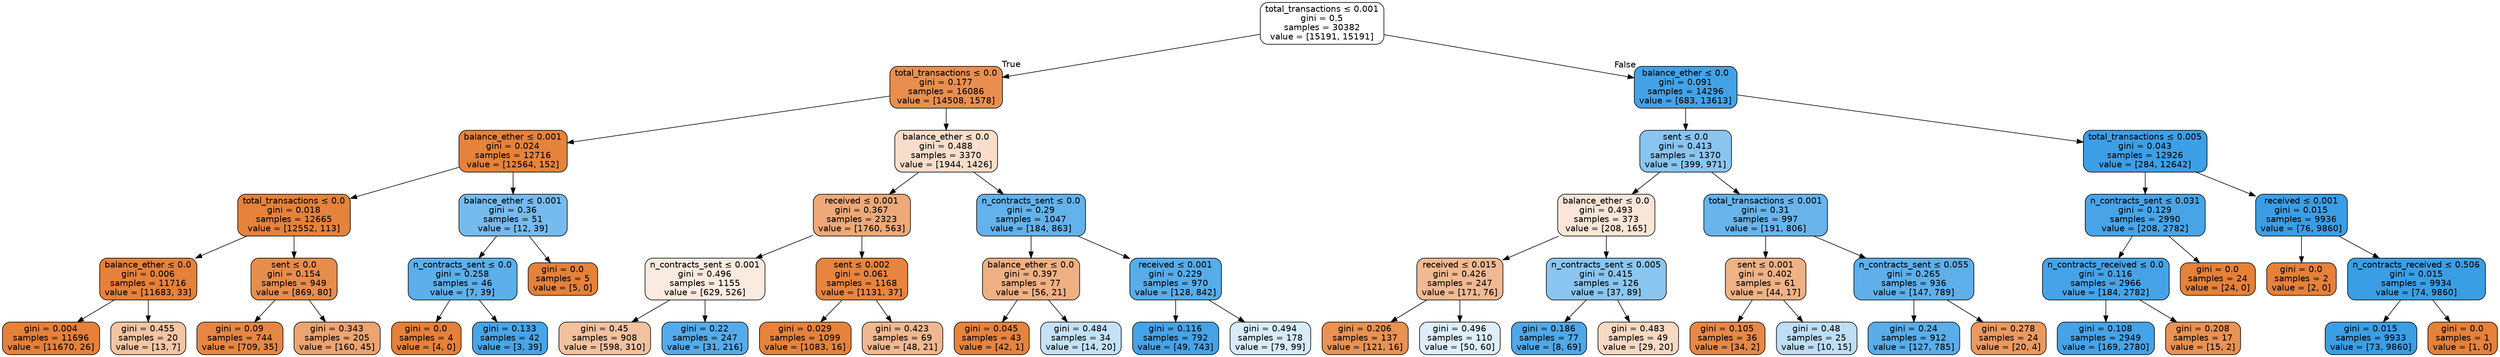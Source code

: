 digraph Tree {
node [shape=box, style="filled, rounded", color="black", fontname=helvetica] ;
edge [fontname=helvetica] ;
0 [label=<total_transactions &le; 0.001<br/>gini = 0.5<br/>samples = 30382<br/>value = [15191, 15191]>, fillcolor="#ffffff"] ;
1 [label=<total_transactions &le; 0.0<br/>gini = 0.177<br/>samples = 16086<br/>value = [14508, 1578]>, fillcolor="#e88f4f"] ;
0 -> 1 [labeldistance=2.5, labelangle=45, headlabel="True"] ;
2 [label=<balance_ether &le; 0.001<br/>gini = 0.024<br/>samples = 12716<br/>value = [12564, 152]>, fillcolor="#e5833b"] ;
1 -> 2 ;
3 [label=<total_transactions &le; 0.0<br/>gini = 0.018<br/>samples = 12665<br/>value = [12552, 113]>, fillcolor="#e5823b"] ;
2 -> 3 ;
4 [label=<balance_ether &le; 0.0<br/>gini = 0.006<br/>samples = 11716<br/>value = [11683, 33]>, fillcolor="#e5813a"] ;
3 -> 4 ;
5 [label=<gini = 0.004<br/>samples = 11696<br/>value = [11670, 26]>, fillcolor="#e58139"] ;
4 -> 5 ;
6 [label=<gini = 0.455<br/>samples = 20<br/>value = [13, 7]>, fillcolor="#f3c5a4"] ;
4 -> 6 ;
7 [label=<sent &le; 0.0<br/>gini = 0.154<br/>samples = 949<br/>value = [869, 80]>, fillcolor="#e78d4b"] ;
3 -> 7 ;
8 [label=<gini = 0.09<br/>samples = 744<br/>value = [709, 35]>, fillcolor="#e68743"] ;
7 -> 8 ;
9 [label=<gini = 0.343<br/>samples = 205<br/>value = [160, 45]>, fillcolor="#eca471"] ;
7 -> 9 ;
10 [label=<balance_ether &le; 0.001<br/>gini = 0.36<br/>samples = 51<br/>value = [12, 39]>, fillcolor="#76bbed"] ;
2 -> 10 ;
11 [label=<n_contracts_sent &le; 0.0<br/>gini = 0.258<br/>samples = 46<br/>value = [7, 39]>, fillcolor="#5dafea"] ;
10 -> 11 ;
12 [label=<gini = 0.0<br/>samples = 4<br/>value = [4, 0]>, fillcolor="#e58139"] ;
11 -> 12 ;
13 [label=<gini = 0.133<br/>samples = 42<br/>value = [3, 39]>, fillcolor="#48a5e7"] ;
11 -> 13 ;
14 [label=<gini = 0.0<br/>samples = 5<br/>value = [5, 0]>, fillcolor="#e58139"] ;
10 -> 14 ;
15 [label=<balance_ether &le; 0.0<br/>gini = 0.488<br/>samples = 3370<br/>value = [1944, 1426]>, fillcolor="#f8ddca"] ;
1 -> 15 ;
16 [label=<received &le; 0.001<br/>gini = 0.367<br/>samples = 2323<br/>value = [1760, 563]>, fillcolor="#eda978"] ;
15 -> 16 ;
17 [label=<n_contracts_sent &le; 0.001<br/>gini = 0.496<br/>samples = 1155<br/>value = [629, 526]>, fillcolor="#fbeadf"] ;
16 -> 17 ;
18 [label=<gini = 0.45<br/>samples = 908<br/>value = [598, 310]>, fillcolor="#f2c2a0"] ;
17 -> 18 ;
19 [label=<gini = 0.22<br/>samples = 247<br/>value = [31, 216]>, fillcolor="#55abe9"] ;
17 -> 19 ;
20 [label=<sent &le; 0.002<br/>gini = 0.061<br/>samples = 1168<br/>value = [1131, 37]>, fillcolor="#e6853f"] ;
16 -> 20 ;
21 [label=<gini = 0.029<br/>samples = 1099<br/>value = [1083, 16]>, fillcolor="#e5833c"] ;
20 -> 21 ;
22 [label=<gini = 0.423<br/>samples = 69<br/>value = [48, 21]>, fillcolor="#f0b890"] ;
20 -> 22 ;
23 [label=<n_contracts_sent &le; 0.0<br/>gini = 0.29<br/>samples = 1047<br/>value = [184, 863]>, fillcolor="#63b2eb"] ;
15 -> 23 ;
24 [label=<balance_ether &le; 0.0<br/>gini = 0.397<br/>samples = 77<br/>value = [56, 21]>, fillcolor="#efb083"] ;
23 -> 24 ;
25 [label=<gini = 0.045<br/>samples = 43<br/>value = [42, 1]>, fillcolor="#e6843e"] ;
24 -> 25 ;
26 [label=<gini = 0.484<br/>samples = 34<br/>value = [14, 20]>, fillcolor="#c4e2f7"] ;
24 -> 26 ;
27 [label=<received &le; 0.001<br/>gini = 0.229<br/>samples = 970<br/>value = [128, 842]>, fillcolor="#57ace9"] ;
23 -> 27 ;
28 [label=<gini = 0.116<br/>samples = 792<br/>value = [49, 743]>, fillcolor="#46a3e7"] ;
27 -> 28 ;
29 [label=<gini = 0.494<br/>samples = 178<br/>value = [79, 99]>, fillcolor="#d7ebfa"] ;
27 -> 29 ;
30 [label=<balance_ether &le; 0.0<br/>gini = 0.091<br/>samples = 14296<br/>value = [683, 13613]>, fillcolor="#43a2e6"] ;
0 -> 30 [labeldistance=2.5, labelangle=-45, headlabel="False"] ;
31 [label=<sent &le; 0.0<br/>gini = 0.413<br/>samples = 1370<br/>value = [399, 971]>, fillcolor="#8ac5f0"] ;
30 -> 31 ;
32 [label=<balance_ether &le; 0.0<br/>gini = 0.493<br/>samples = 373<br/>value = [208, 165]>, fillcolor="#fae5d6"] ;
31 -> 32 ;
33 [label=<received &le; 0.015<br/>gini = 0.426<br/>samples = 247<br/>value = [171, 76]>, fillcolor="#f1b991"] ;
32 -> 33 ;
34 [label=<gini = 0.206<br/>samples = 137<br/>value = [121, 16]>, fillcolor="#e89253"] ;
33 -> 34 ;
35 [label=<gini = 0.496<br/>samples = 110<br/>value = [50, 60]>, fillcolor="#deeffb"] ;
33 -> 35 ;
36 [label=<n_contracts_sent &le; 0.005<br/>gini = 0.415<br/>samples = 126<br/>value = [37, 89]>, fillcolor="#8bc6f0"] ;
32 -> 36 ;
37 [label=<gini = 0.186<br/>samples = 77<br/>value = [8, 69]>, fillcolor="#50a8e8"] ;
36 -> 37 ;
38 [label=<gini = 0.483<br/>samples = 49<br/>value = [29, 20]>, fillcolor="#f7d8c2"] ;
36 -> 38 ;
39 [label=<total_transactions &le; 0.001<br/>gini = 0.31<br/>samples = 997<br/>value = [191, 806]>, fillcolor="#68b4eb"] ;
31 -> 39 ;
40 [label=<sent &le; 0.001<br/>gini = 0.402<br/>samples = 61<br/>value = [44, 17]>, fillcolor="#efb286"] ;
39 -> 40 ;
41 [label=<gini = 0.105<br/>samples = 36<br/>value = [34, 2]>, fillcolor="#e78845"] ;
40 -> 41 ;
42 [label=<gini = 0.48<br/>samples = 25<br/>value = [10, 15]>, fillcolor="#bddef6"] ;
40 -> 42 ;
43 [label=<n_contracts_sent &le; 0.055<br/>gini = 0.265<br/>samples = 936<br/>value = [147, 789]>, fillcolor="#5eafea"] ;
39 -> 43 ;
44 [label=<gini = 0.24<br/>samples = 912<br/>value = [127, 785]>, fillcolor="#59ade9"] ;
43 -> 44 ;
45 [label=<gini = 0.278<br/>samples = 24<br/>value = [20, 4]>, fillcolor="#ea9a61"] ;
43 -> 45 ;
46 [label=<total_transactions &le; 0.005<br/>gini = 0.043<br/>samples = 12926<br/>value = [284, 12642]>, fillcolor="#3d9fe6"] ;
30 -> 46 ;
47 [label=<n_contracts_sent &le; 0.031<br/>gini = 0.129<br/>samples = 2990<br/>value = [208, 2782]>, fillcolor="#48a4e7"] ;
46 -> 47 ;
48 [label=<n_contracts_received &le; 0.0<br/>gini = 0.116<br/>samples = 2966<br/>value = [184, 2782]>, fillcolor="#46a3e7"] ;
47 -> 48 ;
49 [label=<gini = 0.108<br/>samples = 2949<br/>value = [169, 2780]>, fillcolor="#45a3e7"] ;
48 -> 49 ;
50 [label=<gini = 0.208<br/>samples = 17<br/>value = [15, 2]>, fillcolor="#e89253"] ;
48 -> 50 ;
51 [label=<gini = 0.0<br/>samples = 24<br/>value = [24, 0]>, fillcolor="#e58139"] ;
47 -> 51 ;
52 [label=<received &le; 0.001<br/>gini = 0.015<br/>samples = 9936<br/>value = [76, 9860]>, fillcolor="#3b9ee5"] ;
46 -> 52 ;
53 [label=<gini = 0.0<br/>samples = 2<br/>value = [2, 0]>, fillcolor="#e58139"] ;
52 -> 53 ;
54 [label=<n_contracts_received &le; 0.506<br/>gini = 0.015<br/>samples = 9934<br/>value = [74, 9860]>, fillcolor="#3a9ee5"] ;
52 -> 54 ;
55 [label=<gini = 0.015<br/>samples = 9933<br/>value = [73, 9860]>, fillcolor="#3a9ee5"] ;
54 -> 55 ;
56 [label=<gini = 0.0<br/>samples = 1<br/>value = [1, 0]>, fillcolor="#e58139"] ;
54 -> 56 ;
}